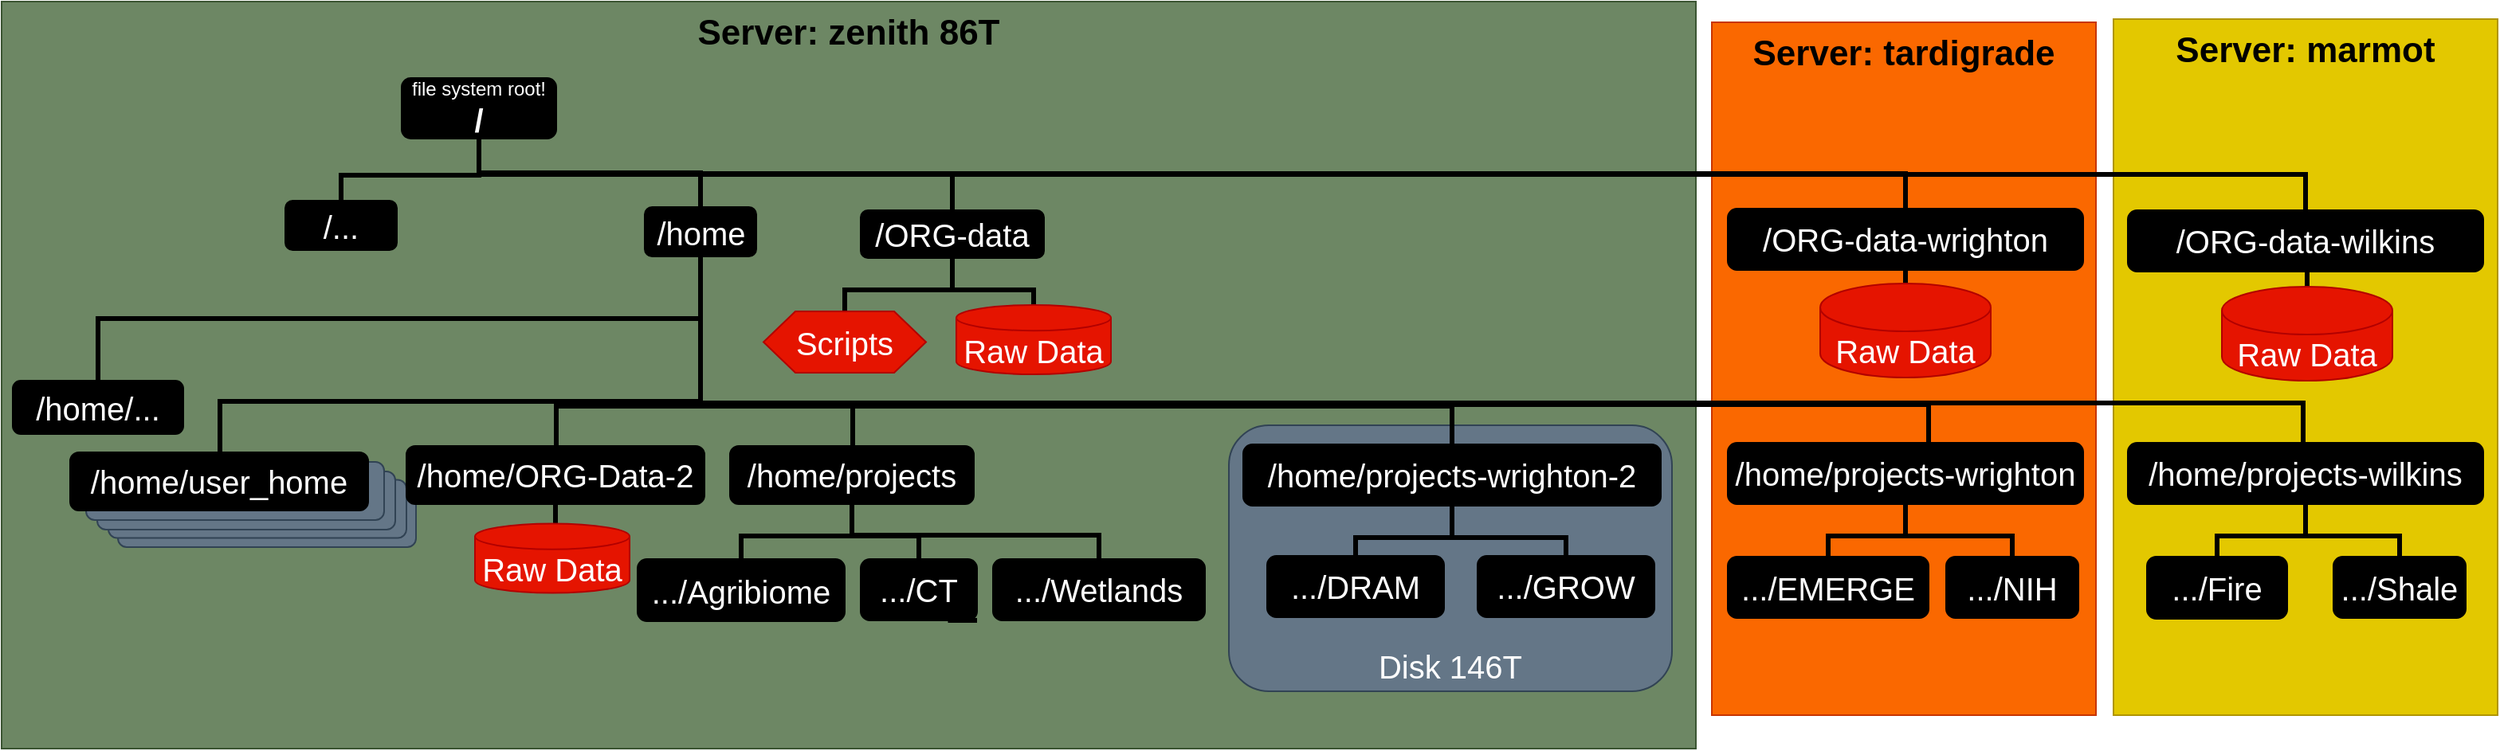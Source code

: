 <mxfile version="20.5.1" type="github">
  <diagram id="S90Tmts96LWI56d2vb3e" name="Page-1">
    <mxGraphModel dx="3114" dy="1668" grid="0" gridSize="10" guides="1" tooltips="1" connect="1" arrows="1" fold="1" page="0" pageScale="1" pageWidth="850" pageHeight="1100" math="0" shadow="0">
      <root>
        <mxCell id="0" />
        <mxCell id="1" parent="0" />
        <mxCell id="MBoJPYYQ_t9nIFsrhORt-1" value="&lt;b&gt;&lt;font style=&quot;font-size: 22px;&quot;&gt;Server: zenith 86T&lt;/font&gt;&lt;/b&gt; " style="rounded=0;whiteSpace=wrap;html=1;fontSize=16;align=center;verticalAlign=top;fillColor=#6d8764;fontColor=#000000;strokeColor=#3A5431;glass=0;shadow=0;sketch=0;" vertex="1" parent="1">
          <mxGeometry x="-497" y="101" width="1063" height="469" as="geometry" />
        </mxCell>
        <mxCell id="MBoJPYYQ_t9nIFsrhORt-48" value="&lt;font style=&quot;font-size: 20px;&quot;&gt;/home/user_home&lt;/font&gt;" style="rounded=1;whiteSpace=wrap;html=1;fillColor=#647687;fontColor=#ffffff;strokeColor=#314354;" vertex="1" parent="1">
          <mxGeometry x="-424" y="407" width="187" height="36.5" as="geometry" />
        </mxCell>
        <mxCell id="MBoJPYYQ_t9nIFsrhORt-49" value="&lt;font style=&quot;font-size: 20px;&quot;&gt;/home/user_home&lt;/font&gt;" style="rounded=1;whiteSpace=wrap;html=1;fillColor=#647687;fontColor=#ffffff;strokeColor=#314354;" vertex="1" parent="1">
          <mxGeometry x="-430" y="401.25" width="187" height="36.5" as="geometry" />
        </mxCell>
        <mxCell id="MBoJPYYQ_t9nIFsrhORt-50" value="&lt;font style=&quot;font-size: 20px;&quot;&gt;/home/user_home&lt;/font&gt;" style="rounded=1;whiteSpace=wrap;html=1;fillColor=#647687;fontColor=#ffffff;strokeColor=#314354;" vertex="1" parent="1">
          <mxGeometry x="-437" y="396" width="187" height="36.5" as="geometry" />
        </mxCell>
        <mxCell id="MBoJPYYQ_t9nIFsrhORt-2" value="&lt;b&gt;&lt;font style=&quot;font-size: 22px;&quot;&gt;Server: marmot&lt;/font&gt;&lt;/b&gt;" style="rounded=0;whiteSpace=wrap;html=1;fontSize=16;align=center;verticalAlign=top;fillColor=#e3c800;fontColor=#000000;strokeColor=#B09500;" vertex="1" parent="1">
          <mxGeometry x="828" y="112" width="241" height="437" as="geometry" />
        </mxCell>
        <mxCell id="MBoJPYYQ_t9nIFsrhORt-3" value="&lt;b&gt;&lt;font style=&quot;font-size: 22px;&quot;&gt;Server: tardigrade&lt;/font&gt;&lt;/b&gt;" style="rounded=0;whiteSpace=wrap;html=1;fontSize=16;align=center;verticalAlign=top;fillColor=#fa6800;fontColor=#000000;strokeColor=#C73500;" vertex="1" parent="1">
          <mxGeometry x="576" y="114" width="241" height="435" as="geometry" />
        </mxCell>
        <mxCell id="MBoJPYYQ_t9nIFsrhORt-10" style="edgeStyle=orthogonalEdgeStyle;rounded=0;orthogonalLoop=1;jettySize=auto;html=1;exitX=0.5;exitY=1;exitDx=0;exitDy=0;entryX=0.5;entryY=0;entryDx=0;entryDy=0;fontSize=20;fontColor=#FFFFFF;strokeWidth=3;endArrow=none;endFill=0;" edge="1" parent="1" source="MBoJPYYQ_t9nIFsrhORt-6" target="MBoJPYYQ_t9nIFsrhORt-7">
          <mxGeometry relative="1" as="geometry" />
        </mxCell>
        <mxCell id="MBoJPYYQ_t9nIFsrhORt-11" style="edgeStyle=orthogonalEdgeStyle;rounded=0;orthogonalLoop=1;jettySize=auto;html=1;exitX=0.5;exitY=1;exitDx=0;exitDy=0;entryX=0.5;entryY=0;entryDx=0;entryDy=0;strokeWidth=3;fontSize=20;fontColor=#FFFFFF;endArrow=none;endFill=0;" edge="1" parent="1" source="MBoJPYYQ_t9nIFsrhORt-6" target="MBoJPYYQ_t9nIFsrhORt-9">
          <mxGeometry relative="1" as="geometry" />
        </mxCell>
        <mxCell id="MBoJPYYQ_t9nIFsrhORt-14" style="edgeStyle=orthogonalEdgeStyle;rounded=0;orthogonalLoop=1;jettySize=auto;html=1;exitX=0.5;exitY=1;exitDx=0;exitDy=0;entryX=0.5;entryY=0;entryDx=0;entryDy=0;strokeWidth=3;fontSize=22;fontColor=#000000;endArrow=none;endFill=0;" edge="1" parent="1" source="MBoJPYYQ_t9nIFsrhORt-6" target="MBoJPYYQ_t9nIFsrhORt-12">
          <mxGeometry relative="1" as="geometry" />
        </mxCell>
        <mxCell id="MBoJPYYQ_t9nIFsrhORt-15" style="edgeStyle=orthogonalEdgeStyle;rounded=0;orthogonalLoop=1;jettySize=auto;html=1;exitX=0.5;exitY=1;exitDx=0;exitDy=0;strokeWidth=3;fontSize=22;fontColor=#000000;endArrow=none;endFill=0;" edge="1" parent="1" source="MBoJPYYQ_t9nIFsrhORt-6" target="MBoJPYYQ_t9nIFsrhORt-13">
          <mxGeometry relative="1" as="geometry" />
        </mxCell>
        <mxCell id="MBoJPYYQ_t9nIFsrhORt-55" style="edgeStyle=orthogonalEdgeStyle;rounded=0;orthogonalLoop=1;jettySize=auto;html=1;exitX=0.5;exitY=1;exitDx=0;exitDy=0;strokeWidth=3;fontSize=20;fontColor=#000000;endArrow=none;endFill=0;" edge="1" parent="1" source="MBoJPYYQ_t9nIFsrhORt-6" target="MBoJPYYQ_t9nIFsrhORt-52">
          <mxGeometry relative="1" as="geometry">
            <Array as="points">
              <mxPoint x="-198" y="210" />
              <mxPoint x="-284" y="210" />
            </Array>
          </mxGeometry>
        </mxCell>
        <mxCell id="MBoJPYYQ_t9nIFsrhORt-6" value="&lt;div&gt;file system root!&lt;/div&gt;&lt;div style=&quot;font-size: 20px;&quot;&gt;&lt;b&gt;/&lt;/b&gt;&lt;/div&gt;" style="rounded=1;whiteSpace=wrap;html=1;fillColor=#000000;fontColor=#FFFFFF;" vertex="1" parent="1">
          <mxGeometry x="-246" y="149" width="97" height="38" as="geometry" />
        </mxCell>
        <mxCell id="MBoJPYYQ_t9nIFsrhORt-24" style="edgeStyle=orthogonalEdgeStyle;rounded=0;orthogonalLoop=1;jettySize=auto;html=1;exitX=0.5;exitY=1;exitDx=0;exitDy=0;entryX=0.5;entryY=0;entryDx=0;entryDy=0;strokeWidth=3;fontSize=20;fontColor=#000000;endArrow=none;endFill=0;" edge="1" parent="1" target="MBoJPYYQ_t9nIFsrhORt-17">
          <mxGeometry relative="1" as="geometry">
            <mxPoint x="-58.5" y="261" as="sourcePoint" />
            <mxPoint x="807.5" y="378" as="targetPoint" />
            <Array as="points">
              <mxPoint x="-58" y="353" />
              <mxPoint x="947" y="353" />
              <mxPoint x="947" y="378" />
            </Array>
          </mxGeometry>
        </mxCell>
        <mxCell id="MBoJPYYQ_t9nIFsrhORt-26" style="edgeStyle=orthogonalEdgeStyle;rounded=0;orthogonalLoop=1;jettySize=auto;html=1;exitX=0.5;exitY=1;exitDx=0;exitDy=0;strokeWidth=3;fontSize=20;fontColor=#000000;endArrow=none;endFill=0;" edge="1" parent="1" source="MBoJPYYQ_t9nIFsrhORt-7" target="MBoJPYYQ_t9nIFsrhORt-25">
          <mxGeometry relative="1" as="geometry">
            <Array as="points">
              <mxPoint x="-58" y="354" />
              <mxPoint x="37" y="354" />
            </Array>
          </mxGeometry>
        </mxCell>
        <mxCell id="MBoJPYYQ_t9nIFsrhORt-28" style="edgeStyle=orthogonalEdgeStyle;rounded=0;orthogonalLoop=1;jettySize=auto;html=1;exitX=0.5;exitY=1;exitDx=0;exitDy=0;strokeWidth=3;fontSize=20;fontColor=#000000;endArrow=none;endFill=0;" edge="1" parent="1" source="MBoJPYYQ_t9nIFsrhORt-7" target="MBoJPYYQ_t9nIFsrhORt-27">
          <mxGeometry relative="1" as="geometry">
            <Array as="points">
              <mxPoint x="-58" y="355" />
              <mxPoint x="-149" y="355" />
            </Array>
          </mxGeometry>
        </mxCell>
        <mxCell id="MBoJPYYQ_t9nIFsrhORt-51" style="edgeStyle=orthogonalEdgeStyle;rounded=0;orthogonalLoop=1;jettySize=auto;html=1;exitX=0.5;exitY=1;exitDx=0;exitDy=0;strokeWidth=3;fontSize=20;fontColor=#000000;endArrow=none;endFill=0;" edge="1" parent="1" source="MBoJPYYQ_t9nIFsrhORt-7" target="MBoJPYYQ_t9nIFsrhORt-46">
          <mxGeometry relative="1" as="geometry">
            <Array as="points">
              <mxPoint x="-58" y="352" />
              <mxPoint x="-360" y="352" />
            </Array>
          </mxGeometry>
        </mxCell>
        <mxCell id="MBoJPYYQ_t9nIFsrhORt-54" style="edgeStyle=orthogonalEdgeStyle;rounded=0;orthogonalLoop=1;jettySize=auto;html=1;exitX=0.5;exitY=1;exitDx=0;exitDy=0;entryX=0.5;entryY=0;entryDx=0;entryDy=0;strokeWidth=3;fontSize=20;fontColor=#000000;endArrow=none;endFill=0;" edge="1" parent="1" source="MBoJPYYQ_t9nIFsrhORt-7" target="MBoJPYYQ_t9nIFsrhORt-53">
          <mxGeometry relative="1" as="geometry" />
        </mxCell>
        <mxCell id="MBoJPYYQ_t9nIFsrhORt-7" value="&lt;font style=&quot;font-size: 20px;&quot;&gt;/home&lt;/font&gt;" style="rounded=1;whiteSpace=wrap;html=1;fillColor=#000000;fontColor=#FFFFFF;" vertex="1" parent="1">
          <mxGeometry x="-93.5" y="230" width="70" height="31" as="geometry" />
        </mxCell>
        <mxCell id="MBoJPYYQ_t9nIFsrhORt-39" style="edgeStyle=orthogonalEdgeStyle;rounded=0;orthogonalLoop=1;jettySize=auto;html=1;exitX=0.5;exitY=1;exitDx=0;exitDy=0;entryX=0.5;entryY=0;entryDx=0;entryDy=0;entryPerimeter=0;strokeWidth=3;fontSize=20;fontColor=#000000;endArrow=none;endFill=0;" edge="1" parent="1" source="MBoJPYYQ_t9nIFsrhORt-9" target="MBoJPYYQ_t9nIFsrhORt-35">
          <mxGeometry relative="1" as="geometry" />
        </mxCell>
        <mxCell id="MBoJPYYQ_t9nIFsrhORt-40" style="edgeStyle=orthogonalEdgeStyle;rounded=0;orthogonalLoop=1;jettySize=auto;html=1;exitX=0.5;exitY=1;exitDx=0;exitDy=0;entryX=0.5;entryY=0;entryDx=0;entryDy=0;strokeWidth=3;fontSize=20;fontColor=#000000;endArrow=none;endFill=0;" edge="1" parent="1" source="MBoJPYYQ_t9nIFsrhORt-9" target="MBoJPYYQ_t9nIFsrhORt-36">
          <mxGeometry relative="1" as="geometry" />
        </mxCell>
        <mxCell id="MBoJPYYQ_t9nIFsrhORt-9" value="&lt;font style=&quot;font-size: 20px;&quot;&gt;/ORG-data&lt;/font&gt;" style="rounded=1;whiteSpace=wrap;html=1;fillColor=#000000;fontColor=#FFFFFF;" vertex="1" parent="1">
          <mxGeometry x="42" y="232" width="115" height="30" as="geometry" />
        </mxCell>
        <mxCell id="MBoJPYYQ_t9nIFsrhORt-33" style="edgeStyle=orthogonalEdgeStyle;rounded=0;orthogonalLoop=1;jettySize=auto;html=1;exitX=0.5;exitY=1;exitDx=0;exitDy=0;entryX=0.5;entryY=0;entryDx=0;entryDy=0;entryPerimeter=0;strokeWidth=3;fontSize=20;fontColor=#000000;endArrow=none;endFill=0;" edge="1" parent="1" source="MBoJPYYQ_t9nIFsrhORt-12" target="MBoJPYYQ_t9nIFsrhORt-31">
          <mxGeometry relative="1" as="geometry" />
        </mxCell>
        <mxCell id="MBoJPYYQ_t9nIFsrhORt-12" value="&lt;font style=&quot;font-size: 20px;&quot;&gt;/ORG-data-wrighton&lt;/font&gt;" style="rounded=1;whiteSpace=wrap;html=1;fillColor=#000000;fontColor=#FFFFFF;" vertex="1" parent="1">
          <mxGeometry x="586" y="231" width="223" height="38.5" as="geometry" />
        </mxCell>
        <mxCell id="MBoJPYYQ_t9nIFsrhORt-34" style="edgeStyle=orthogonalEdgeStyle;rounded=0;orthogonalLoop=1;jettySize=auto;html=1;exitX=0.5;exitY=1;exitDx=0;exitDy=0;entryX=0.5;entryY=0;entryDx=0;entryDy=0;entryPerimeter=0;strokeWidth=3;fontSize=20;fontColor=#000000;endArrow=none;endFill=0;" edge="1" parent="1" source="MBoJPYYQ_t9nIFsrhORt-13" target="MBoJPYYQ_t9nIFsrhORt-32">
          <mxGeometry relative="1" as="geometry" />
        </mxCell>
        <mxCell id="MBoJPYYQ_t9nIFsrhORt-13" value="&lt;font style=&quot;font-size: 20px;&quot;&gt;/ORG-data-wilkins&lt;/font&gt;" style="rounded=1;whiteSpace=wrap;html=1;fillColor=#000000;fontColor=#FFFFFF;" vertex="1" parent="1">
          <mxGeometry x="837" y="232" width="223" height="38.5" as="geometry" />
        </mxCell>
        <mxCell id="MBoJPYYQ_t9nIFsrhORt-61" style="edgeStyle=orthogonalEdgeStyle;rounded=0;orthogonalLoop=1;jettySize=auto;html=1;exitX=0.5;exitY=1;exitDx=0;exitDy=0;entryX=0.5;entryY=0;entryDx=0;entryDy=0;strokeWidth=3;fontSize=20;fontColor=#000000;endArrow=none;endFill=0;" edge="1" parent="1" source="MBoJPYYQ_t9nIFsrhORt-16" target="MBoJPYYQ_t9nIFsrhORt-59">
          <mxGeometry relative="1" as="geometry" />
        </mxCell>
        <mxCell id="MBoJPYYQ_t9nIFsrhORt-62" style="edgeStyle=orthogonalEdgeStyle;rounded=0;orthogonalLoop=1;jettySize=auto;html=1;exitX=0.5;exitY=1;exitDx=0;exitDy=0;entryX=0.5;entryY=0;entryDx=0;entryDy=0;strokeWidth=3;fontSize=20;fontColor=#000000;endArrow=none;endFill=0;" edge="1" parent="1" source="MBoJPYYQ_t9nIFsrhORt-16" target="MBoJPYYQ_t9nIFsrhORt-60">
          <mxGeometry relative="1" as="geometry" />
        </mxCell>
        <mxCell id="MBoJPYYQ_t9nIFsrhORt-16" value="&lt;font style=&quot;font-size: 20px;&quot;&gt;/home/projects-wrighton&lt;/font&gt;" style="rounded=1;whiteSpace=wrap;html=1;fillColor=#000000;fontColor=#FFFFFF;" vertex="1" parent="1">
          <mxGeometry x="586" y="378" width="223" height="38.5" as="geometry" />
        </mxCell>
        <mxCell id="MBoJPYYQ_t9nIFsrhORt-65" style="edgeStyle=orthogonalEdgeStyle;rounded=0;orthogonalLoop=1;jettySize=auto;html=1;exitX=0.5;exitY=1;exitDx=0;exitDy=0;strokeWidth=3;fontSize=20;fontColor=#000000;endArrow=none;endFill=0;" edge="1" parent="1" source="MBoJPYYQ_t9nIFsrhORt-17" target="MBoJPYYQ_t9nIFsrhORt-63">
          <mxGeometry relative="1" as="geometry" />
        </mxCell>
        <mxCell id="MBoJPYYQ_t9nIFsrhORt-66" style="edgeStyle=orthogonalEdgeStyle;rounded=0;orthogonalLoop=1;jettySize=auto;html=1;exitX=0.5;exitY=1;exitDx=0;exitDy=0;entryX=0.5;entryY=0;entryDx=0;entryDy=0;strokeWidth=3;fontSize=20;fontColor=#000000;endArrow=none;endFill=0;" edge="1" parent="1" source="MBoJPYYQ_t9nIFsrhORt-17" target="MBoJPYYQ_t9nIFsrhORt-64">
          <mxGeometry relative="1" as="geometry" />
        </mxCell>
        <mxCell id="MBoJPYYQ_t9nIFsrhORt-17" value="&lt;font style=&quot;font-size: 20px;&quot;&gt;/home/projects-wilkins&lt;/font&gt;" style="rounded=1;whiteSpace=wrap;html=1;fillColor=#000000;fontColor=#FFFFFF;" vertex="1" parent="1">
          <mxGeometry x="837" y="378" width="223" height="38.5" as="geometry" />
        </mxCell>
        <mxCell id="MBoJPYYQ_t9nIFsrhORt-19" value="&lt;font style=&quot;font-size: 20px;&quot;&gt;Disk 146T&lt;br&gt;&lt;/font&gt;" style="rounded=1;whiteSpace=wrap;html=1;fontSize=22;fontColor=#ffffff;fillColor=#647687;strokeColor=#314354;verticalAlign=bottom;" vertex="1" parent="1">
          <mxGeometry x="273" y="367" width="278" height="167" as="geometry" />
        </mxCell>
        <mxCell id="MBoJPYYQ_t9nIFsrhORt-56" style="edgeStyle=orthogonalEdgeStyle;rounded=0;orthogonalLoop=1;jettySize=auto;html=1;exitX=0.5;exitY=1;exitDx=0;exitDy=0;strokeWidth=3;fontSize=20;fontColor=#000000;endArrow=none;endFill=0;" edge="1" parent="1" source="MBoJPYYQ_t9nIFsrhORt-18" target="MBoJPYYQ_t9nIFsrhORt-43">
          <mxGeometry relative="1" as="geometry" />
        </mxCell>
        <mxCell id="MBoJPYYQ_t9nIFsrhORt-58" style="edgeStyle=orthogonalEdgeStyle;rounded=0;orthogonalLoop=1;jettySize=auto;html=1;exitX=0.5;exitY=1;exitDx=0;exitDy=0;entryX=0.5;entryY=0;entryDx=0;entryDy=0;strokeWidth=3;fontSize=20;fontColor=#000000;endArrow=none;endFill=0;" edge="1" parent="1" source="MBoJPYYQ_t9nIFsrhORt-18" target="MBoJPYYQ_t9nIFsrhORt-42">
          <mxGeometry relative="1" as="geometry" />
        </mxCell>
        <mxCell id="MBoJPYYQ_t9nIFsrhORt-18" value="&lt;font style=&quot;font-size: 20px;&quot;&gt;/home/projects-wrighton-2&lt;/font&gt;" style="rounded=1;whiteSpace=wrap;html=1;fillColor=#000000;fontColor=#FFFFFF;" vertex="1" parent="1">
          <mxGeometry x="282" y="379" width="262" height="38.5" as="geometry" />
        </mxCell>
        <mxCell id="MBoJPYYQ_t9nIFsrhORt-22" style="edgeStyle=orthogonalEdgeStyle;rounded=0;orthogonalLoop=1;jettySize=auto;html=1;exitX=0.5;exitY=1;exitDx=0;exitDy=0;strokeWidth=3;fontSize=20;fontColor=#000000;endArrow=none;endFill=0;" edge="1" parent="1" source="MBoJPYYQ_t9nIFsrhORt-7" target="MBoJPYYQ_t9nIFsrhORt-18">
          <mxGeometry relative="1" as="geometry">
            <Array as="points">
              <mxPoint x="-58" y="355" />
              <mxPoint x="413" y="355" />
            </Array>
          </mxGeometry>
        </mxCell>
        <mxCell id="MBoJPYYQ_t9nIFsrhORt-23" style="edgeStyle=orthogonalEdgeStyle;rounded=0;orthogonalLoop=1;jettySize=auto;html=1;exitX=0.5;exitY=1;exitDx=0;exitDy=0;strokeWidth=3;fontSize=20;fontColor=#000000;endArrow=none;endFill=0;" edge="1" parent="1" source="MBoJPYYQ_t9nIFsrhORt-7" target="MBoJPYYQ_t9nIFsrhORt-16">
          <mxGeometry relative="1" as="geometry">
            <Array as="points">
              <mxPoint x="-58" y="354" />
              <mxPoint x="712" y="354" />
            </Array>
          </mxGeometry>
        </mxCell>
        <mxCell id="MBoJPYYQ_t9nIFsrhORt-72" style="edgeStyle=orthogonalEdgeStyle;rounded=0;orthogonalLoop=1;jettySize=auto;html=1;exitX=0.5;exitY=1;exitDx=0;exitDy=0;strokeWidth=3;fontSize=20;fontColor=#000000;endArrow=none;endFill=0;" edge="1" parent="1" source="MBoJPYYQ_t9nIFsrhORt-25" target="MBoJPYYQ_t9nIFsrhORt-67">
          <mxGeometry relative="1" as="geometry" />
        </mxCell>
        <mxCell id="MBoJPYYQ_t9nIFsrhORt-73" style="edgeStyle=orthogonalEdgeStyle;rounded=0;orthogonalLoop=1;jettySize=auto;html=1;exitX=0.5;exitY=1;exitDx=0;exitDy=0;strokeWidth=3;fontSize=20;fontColor=#000000;endArrow=none;endFill=0;" edge="1" parent="1" source="MBoJPYYQ_t9nIFsrhORt-25" target="MBoJPYYQ_t9nIFsrhORt-68">
          <mxGeometry relative="1" as="geometry" />
        </mxCell>
        <mxCell id="MBoJPYYQ_t9nIFsrhORt-74" style="edgeStyle=orthogonalEdgeStyle;rounded=0;orthogonalLoop=1;jettySize=auto;html=1;exitX=0.5;exitY=1;exitDx=0;exitDy=0;entryX=0.5;entryY=0;entryDx=0;entryDy=0;strokeWidth=3;fontSize=20;fontColor=#000000;endArrow=none;endFill=0;" edge="1" parent="1" source="MBoJPYYQ_t9nIFsrhORt-25" target="MBoJPYYQ_t9nIFsrhORt-69">
          <mxGeometry relative="1" as="geometry">
            <Array as="points">
              <mxPoint x="37" y="436" />
              <mxPoint x="192" y="436" />
            </Array>
          </mxGeometry>
        </mxCell>
        <mxCell id="MBoJPYYQ_t9nIFsrhORt-25" value="&lt;font style=&quot;font-size: 20px;&quot;&gt;/home/projects&lt;/font&gt;" style="rounded=1;whiteSpace=wrap;html=1;fillColor=#000000;fontColor=#FFFFFF;" vertex="1" parent="1">
          <mxGeometry x="-40" y="380" width="153" height="36.5" as="geometry" />
        </mxCell>
        <mxCell id="MBoJPYYQ_t9nIFsrhORt-76" style="edgeStyle=orthogonalEdgeStyle;rounded=0;orthogonalLoop=1;jettySize=auto;html=1;exitX=0.5;exitY=1;exitDx=0;exitDy=0;strokeWidth=3;fontSize=20;fontColor=#000000;endArrow=none;endFill=0;" edge="1" parent="1" source="MBoJPYYQ_t9nIFsrhORt-27" target="MBoJPYYQ_t9nIFsrhORt-75">
          <mxGeometry relative="1" as="geometry" />
        </mxCell>
        <mxCell id="MBoJPYYQ_t9nIFsrhORt-27" value="&lt;font style=&quot;font-size: 20px;&quot;&gt;/home/ORG-Data-2&lt;/font&gt;" style="rounded=1;whiteSpace=wrap;html=1;fillColor=#000000;fontColor=#FFFFFF;" vertex="1" parent="1">
          <mxGeometry x="-243" y="380" width="187" height="36.5" as="geometry" />
        </mxCell>
        <mxCell id="MBoJPYYQ_t9nIFsrhORt-31" value="Raw Data" style="shape=cylinder3;whiteSpace=wrap;html=1;boundedLbl=1;backgroundOutline=1;size=15;fontSize=20;fontColor=#ffffff;fillColor=#e51400;strokeColor=#B20000;" vertex="1" parent="1">
          <mxGeometry x="644" y="278" width="107" height="59" as="geometry" />
        </mxCell>
        <mxCell id="MBoJPYYQ_t9nIFsrhORt-32" value="Raw Data" style="shape=cylinder3;whiteSpace=wrap;html=1;boundedLbl=1;backgroundOutline=1;size=15;fontSize=20;fontColor=#ffffff;fillColor=#e51400;strokeColor=#B20000;" vertex="1" parent="1">
          <mxGeometry x="896" y="280" width="107" height="59" as="geometry" />
        </mxCell>
        <mxCell id="MBoJPYYQ_t9nIFsrhORt-35" value="Raw Data" style="shape=cylinder3;whiteSpace=wrap;html=1;boundedLbl=1;backgroundOutline=1;size=8.038;fontSize=20;fontColor=#ffffff;fillColor=#e51400;strokeColor=#B20000;" vertex="1" parent="1">
          <mxGeometry x="102" y="291.5" width="97" height="43.5" as="geometry" />
        </mxCell>
        <mxCell id="MBoJPYYQ_t9nIFsrhORt-36" value="Scripts" style="shape=hexagon;perimeter=hexagonPerimeter2;whiteSpace=wrap;html=1;fixedSize=1;fontSize=20;fontColor=#ffffff;fillColor=#e51400;strokeColor=#B20000;" vertex="1" parent="1">
          <mxGeometry x="-19" y="295.5" width="102" height="38.5" as="geometry" />
        </mxCell>
        <mxCell id="MBoJPYYQ_t9nIFsrhORt-42" value="&lt;font style=&quot;font-size: 20px;&quot;&gt;.../DRAM&lt;/font&gt;" style="rounded=1;whiteSpace=wrap;html=1;fillColor=#000000;fontColor=#FFFFFF;" vertex="1" parent="1">
          <mxGeometry x="297" y="449" width="111" height="38.5" as="geometry" />
        </mxCell>
        <mxCell id="MBoJPYYQ_t9nIFsrhORt-43" value="&lt;font style=&quot;font-size: 20px;&quot;&gt;.../GROW&lt;/font&gt;" style="rounded=1;whiteSpace=wrap;html=1;fillColor=#000000;fontColor=#FFFFFF;" vertex="1" parent="1">
          <mxGeometry x="429" y="449" width="111" height="38.5" as="geometry" />
        </mxCell>
        <mxCell id="MBoJPYYQ_t9nIFsrhORt-47" value="&lt;font style=&quot;font-size: 20px;&quot;&gt;/home/user_home&lt;/font&gt;" style="rounded=1;whiteSpace=wrap;html=1;fillColor=#647687;fontColor=#ffffff;strokeColor=#314354;" vertex="1" parent="1">
          <mxGeometry x="-444" y="390" width="187" height="36.5" as="geometry" />
        </mxCell>
        <mxCell id="MBoJPYYQ_t9nIFsrhORt-46" value="&lt;font style=&quot;font-size: 20px;&quot;&gt;/home/user_home&lt;/font&gt;" style="rounded=1;whiteSpace=wrap;html=1;fillColor=#000000;fontColor=#FFFFFF;" vertex="1" parent="1">
          <mxGeometry x="-454" y="384" width="187" height="36.5" as="geometry" />
        </mxCell>
        <mxCell id="MBoJPYYQ_t9nIFsrhORt-52" value="&lt;font style=&quot;font-size: 20px;&quot;&gt;/...&lt;/font&gt;" style="rounded=1;whiteSpace=wrap;html=1;fillColor=#000000;fontColor=#FFFFFF;" vertex="1" parent="1">
          <mxGeometry x="-319" y="226" width="70" height="31" as="geometry" />
        </mxCell>
        <mxCell id="MBoJPYYQ_t9nIFsrhORt-53" value="&lt;font style=&quot;font-size: 20px;&quot;&gt;/home/...&lt;/font&gt;" style="rounded=1;whiteSpace=wrap;html=1;fillColor=#000000;fontColor=#FFFFFF;" vertex="1" parent="1">
          <mxGeometry x="-490" y="339" width="107" height="33.5" as="geometry" />
        </mxCell>
        <mxCell id="MBoJPYYQ_t9nIFsrhORt-59" value="&lt;font style=&quot;font-size: 20px;&quot;&gt;.../EMERGE&lt;/font&gt;" style="rounded=1;whiteSpace=wrap;html=1;fillColor=#000000;fontColor=#FFFFFF;" vertex="1" parent="1">
          <mxGeometry x="586" y="449.5" width="126" height="38.5" as="geometry" />
        </mxCell>
        <mxCell id="MBoJPYYQ_t9nIFsrhORt-60" value="&lt;font style=&quot;font-size: 20px;&quot;&gt;.../NIH&lt;/font&gt;" style="rounded=1;whiteSpace=wrap;html=1;fillColor=#000000;fontColor=#FFFFFF;" vertex="1" parent="1">
          <mxGeometry x="723" y="449.5" width="83" height="38.5" as="geometry" />
        </mxCell>
        <mxCell id="MBoJPYYQ_t9nIFsrhORt-63" value="&lt;font style=&quot;font-size: 20px;&quot;&gt;.../Fire&lt;br&gt;&lt;/font&gt;" style="rounded=1;whiteSpace=wrap;html=1;fillColor=#000000;fontColor=#FFFFFF;" vertex="1" parent="1">
          <mxGeometry x="849" y="449.5" width="88" height="39" as="geometry" />
        </mxCell>
        <mxCell id="MBoJPYYQ_t9nIFsrhORt-64" value="&lt;font style=&quot;font-size: 20px;&quot;&gt;.../Shale&lt;/font&gt;" style="rounded=1;whiteSpace=wrap;html=1;fillColor=#000000;fontColor=#FFFFFF;" vertex="1" parent="1">
          <mxGeometry x="966" y="449.5" width="83" height="38.5" as="geometry" />
        </mxCell>
        <mxCell id="MBoJPYYQ_t9nIFsrhORt-67" value="&lt;font style=&quot;font-size: 20px;&quot;&gt;.../Agribiome&lt;br&gt;&lt;/font&gt;" style="rounded=1;whiteSpace=wrap;html=1;fillColor=#000000;fontColor=#FFFFFF;" vertex="1" parent="1">
          <mxGeometry x="-98" y="451" width="130" height="39" as="geometry" />
        </mxCell>
        <mxCell id="MBoJPYYQ_t9nIFsrhORt-68" value="&lt;font style=&quot;font-size: 20px;&quot;&gt;.../CT&lt;/font&gt;" style="rounded=1;whiteSpace=wrap;html=1;fillColor=#000000;fontColor=#FFFFFF;" vertex="1" parent="1">
          <mxGeometry x="42" y="451" width="73" height="38.5" as="geometry" />
        </mxCell>
        <mxCell id="MBoJPYYQ_t9nIFsrhORt-69" value="&lt;font style=&quot;font-size: 20px;&quot;&gt;.../Wetlands&lt;/font&gt;" style="rounded=1;whiteSpace=wrap;html=1;fillColor=#000000;fontColor=#FFFFFF;" vertex="1" parent="1">
          <mxGeometry x="125" y="451" width="133" height="38.5" as="geometry" />
        </mxCell>
        <mxCell id="MBoJPYYQ_t9nIFsrhORt-71" style="edgeStyle=orthogonalEdgeStyle;rounded=0;orthogonalLoop=1;jettySize=auto;html=1;exitX=1;exitY=1;exitDx=0;exitDy=0;entryX=0.75;entryY=1;entryDx=0;entryDy=0;strokeWidth=3;fontSize=20;fontColor=#000000;endArrow=none;endFill=0;" edge="1" parent="1" source="MBoJPYYQ_t9nIFsrhORt-68" target="MBoJPYYQ_t9nIFsrhORt-68">
          <mxGeometry relative="1" as="geometry" />
        </mxCell>
        <mxCell id="MBoJPYYQ_t9nIFsrhORt-75" value="Raw Data" style="shape=cylinder3;whiteSpace=wrap;html=1;boundedLbl=1;backgroundOutline=1;size=8.038;fontSize=20;fontColor=#ffffff;fillColor=#e51400;strokeColor=#B20000;" vertex="1" parent="1">
          <mxGeometry x="-200" y="428.75" width="97" height="43.5" as="geometry" />
        </mxCell>
      </root>
    </mxGraphModel>
  </diagram>
</mxfile>
